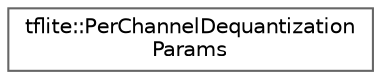 digraph "Graphical Class Hierarchy"
{
 // LATEX_PDF_SIZE
  bgcolor="transparent";
  edge [fontname=Helvetica,fontsize=10,labelfontname=Helvetica,labelfontsize=10];
  node [fontname=Helvetica,fontsize=10,shape=box,height=0.2,width=0.4];
  rankdir="LR";
  Node0 [id="Node000000",label="tflite::PerChannelDequantization\lParams",height=0.2,width=0.4,color="grey40", fillcolor="white", style="filled",URL="$structtflite_1_1_per_channel_dequantization_params.html",tooltip=" "];
}
